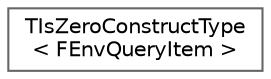 digraph "Graphical Class Hierarchy"
{
 // INTERACTIVE_SVG=YES
 // LATEX_PDF_SIZE
  bgcolor="transparent";
  edge [fontname=Helvetica,fontsize=10,labelfontname=Helvetica,labelfontsize=10];
  node [fontname=Helvetica,fontsize=10,shape=box,height=0.2,width=0.4];
  rankdir="LR";
  Node0 [id="Node000000",label="TIsZeroConstructType\l\< FEnvQueryItem \>",height=0.2,width=0.4,color="grey40", fillcolor="white", style="filled",URL="$d8/d53/structTIsZeroConstructType_3_01FEnvQueryItem_01_4.html",tooltip=" "];
}
